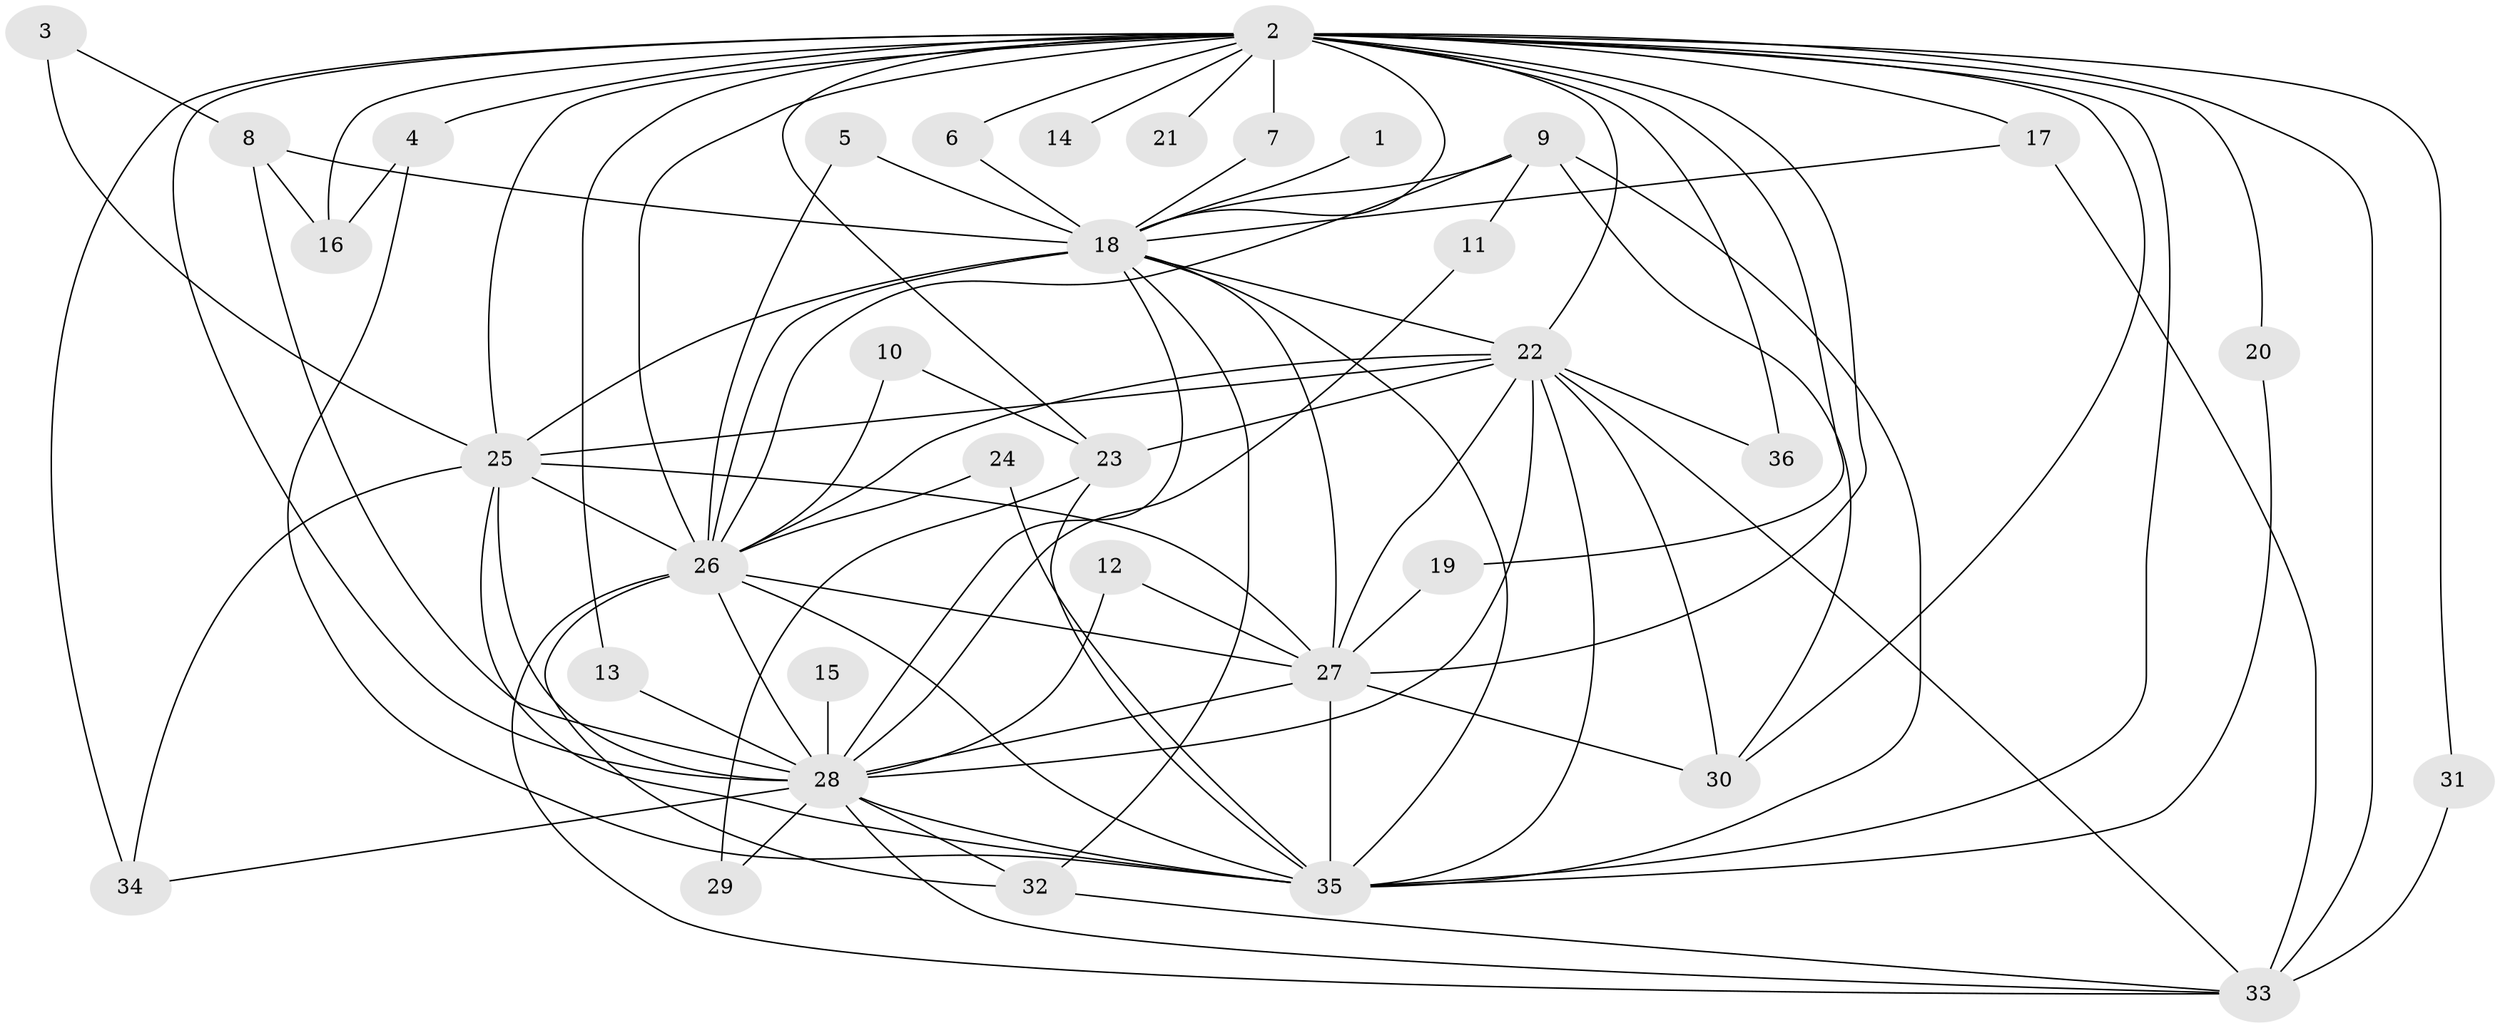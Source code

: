 // original degree distribution, {27: 0.014084507042253521, 15: 0.028169014084507043, 23: 0.014084507042253521, 18: 0.014084507042253521, 11: 0.014084507042253521, 19: 0.014084507042253521, 14: 0.014084507042253521, 13: 0.014084507042253521, 21: 0.014084507042253521, 7: 0.014084507042253521, 4: 0.11267605633802817, 3: 0.15492957746478872, 2: 0.5633802816901409, 6: 0.014084507042253521}
// Generated by graph-tools (version 1.1) at 2025/25/03/09/25 03:25:51]
// undirected, 36 vertices, 91 edges
graph export_dot {
graph [start="1"]
  node [color=gray90,style=filled];
  1;
  2;
  3;
  4;
  5;
  6;
  7;
  8;
  9;
  10;
  11;
  12;
  13;
  14;
  15;
  16;
  17;
  18;
  19;
  20;
  21;
  22;
  23;
  24;
  25;
  26;
  27;
  28;
  29;
  30;
  31;
  32;
  33;
  34;
  35;
  36;
  1 -- 18 [weight=1.0];
  2 -- 4 [weight=1.0];
  2 -- 6 [weight=2.0];
  2 -- 7 [weight=1.0];
  2 -- 13 [weight=1.0];
  2 -- 14 [weight=1.0];
  2 -- 16 [weight=1.0];
  2 -- 17 [weight=2.0];
  2 -- 18 [weight=3.0];
  2 -- 19 [weight=1.0];
  2 -- 20 [weight=1.0];
  2 -- 21 [weight=2.0];
  2 -- 22 [weight=2.0];
  2 -- 23 [weight=1.0];
  2 -- 25 [weight=4.0];
  2 -- 26 [weight=3.0];
  2 -- 27 [weight=3.0];
  2 -- 28 [weight=2.0];
  2 -- 30 [weight=1.0];
  2 -- 31 [weight=1.0];
  2 -- 33 [weight=1.0];
  2 -- 34 [weight=1.0];
  2 -- 35 [weight=3.0];
  2 -- 36 [weight=1.0];
  3 -- 8 [weight=1.0];
  3 -- 25 [weight=2.0];
  4 -- 16 [weight=1.0];
  4 -- 35 [weight=1.0];
  5 -- 18 [weight=1.0];
  5 -- 26 [weight=1.0];
  6 -- 18 [weight=2.0];
  7 -- 18 [weight=1.0];
  8 -- 16 [weight=1.0];
  8 -- 18 [weight=1.0];
  8 -- 28 [weight=1.0];
  9 -- 11 [weight=1.0];
  9 -- 18 [weight=1.0];
  9 -- 26 [weight=1.0];
  9 -- 30 [weight=1.0];
  9 -- 35 [weight=1.0];
  10 -- 23 [weight=1.0];
  10 -- 26 [weight=1.0];
  11 -- 28 [weight=1.0];
  12 -- 27 [weight=1.0];
  12 -- 28 [weight=1.0];
  13 -- 28 [weight=1.0];
  15 -- 28 [weight=1.0];
  17 -- 18 [weight=1.0];
  17 -- 33 [weight=1.0];
  18 -- 22 [weight=1.0];
  18 -- 25 [weight=3.0];
  18 -- 26 [weight=3.0];
  18 -- 27 [weight=1.0];
  18 -- 28 [weight=2.0];
  18 -- 32 [weight=1.0];
  18 -- 35 [weight=1.0];
  19 -- 27 [weight=1.0];
  20 -- 35 [weight=1.0];
  22 -- 23 [weight=3.0];
  22 -- 25 [weight=2.0];
  22 -- 26 [weight=1.0];
  22 -- 27 [weight=1.0];
  22 -- 28 [weight=2.0];
  22 -- 30 [weight=2.0];
  22 -- 33 [weight=1.0];
  22 -- 35 [weight=2.0];
  22 -- 36 [weight=1.0];
  23 -- 29 [weight=1.0];
  23 -- 35 [weight=1.0];
  24 -- 26 [weight=1.0];
  24 -- 35 [weight=1.0];
  25 -- 26 [weight=2.0];
  25 -- 27 [weight=2.0];
  25 -- 28 [weight=2.0];
  25 -- 34 [weight=1.0];
  25 -- 35 [weight=2.0];
  26 -- 27 [weight=1.0];
  26 -- 28 [weight=1.0];
  26 -- 32 [weight=1.0];
  26 -- 33 [weight=1.0];
  26 -- 35 [weight=2.0];
  27 -- 28 [weight=3.0];
  27 -- 30 [weight=1.0];
  27 -- 35 [weight=1.0];
  28 -- 29 [weight=1.0];
  28 -- 32 [weight=1.0];
  28 -- 33 [weight=1.0];
  28 -- 34 [weight=1.0];
  28 -- 35 [weight=1.0];
  31 -- 33 [weight=1.0];
  32 -- 33 [weight=1.0];
}
